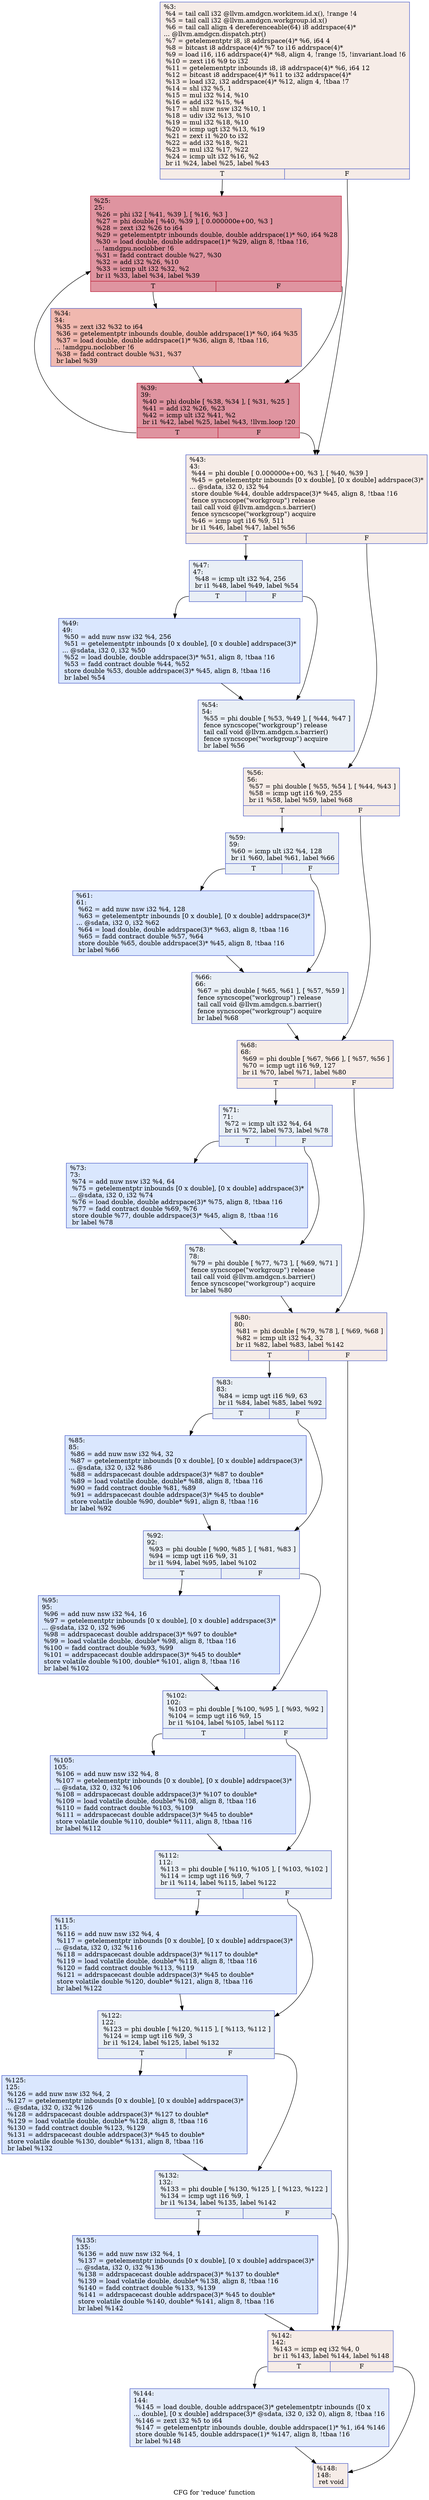 digraph "CFG for 'reduce' function" {
	label="CFG for 'reduce' function";

	Node0x5e71b70 [shape=record,color="#3d50c3ff", style=filled, fillcolor="#ead5c970",label="{%3:\l  %4 = tail call i32 @llvm.amdgcn.workitem.id.x(), !range !4\l  %5 = tail call i32 @llvm.amdgcn.workgroup.id.x()\l  %6 = tail call align 4 dereferenceable(64) i8 addrspace(4)*\l... @llvm.amdgcn.dispatch.ptr()\l  %7 = getelementptr i8, i8 addrspace(4)* %6, i64 4\l  %8 = bitcast i8 addrspace(4)* %7 to i16 addrspace(4)*\l  %9 = load i16, i16 addrspace(4)* %8, align 4, !range !5, !invariant.load !6\l  %10 = zext i16 %9 to i32\l  %11 = getelementptr inbounds i8, i8 addrspace(4)* %6, i64 12\l  %12 = bitcast i8 addrspace(4)* %11 to i32 addrspace(4)*\l  %13 = load i32, i32 addrspace(4)* %12, align 4, !tbaa !7\l  %14 = shl i32 %5, 1\l  %15 = mul i32 %14, %10\l  %16 = add i32 %15, %4\l  %17 = shl nuw nsw i32 %10, 1\l  %18 = udiv i32 %13, %10\l  %19 = mul i32 %18, %10\l  %20 = icmp ugt i32 %13, %19\l  %21 = zext i1 %20 to i32\l  %22 = add i32 %18, %21\l  %23 = mul i32 %17, %22\l  %24 = icmp ult i32 %16, %2\l  br i1 %24, label %25, label %43\l|{<s0>T|<s1>F}}"];
	Node0x5e71b70:s0 -> Node0x5e72910;
	Node0x5e71b70:s1 -> Node0x5e742e0;
	Node0x5e72910 [shape=record,color="#b70d28ff", style=filled, fillcolor="#b70d2870",label="{%25:\l25:                                               \l  %26 = phi i32 [ %41, %39 ], [ %16, %3 ]\l  %27 = phi double [ %40, %39 ], [ 0.000000e+00, %3 ]\l  %28 = zext i32 %26 to i64\l  %29 = getelementptr inbounds double, double addrspace(1)* %0, i64 %28\l  %30 = load double, double addrspace(1)* %29, align 8, !tbaa !16,\l... !amdgpu.noclobber !6\l  %31 = fadd contract double %27, %30\l  %32 = add i32 %26, %10\l  %33 = icmp ult i32 %32, %2\l  br i1 %33, label %34, label %39\l|{<s0>T|<s1>F}}"];
	Node0x5e72910:s0 -> Node0x5e73e50;
	Node0x5e72910:s1 -> Node0x5e74450;
	Node0x5e73e50 [shape=record,color="#3d50c3ff", style=filled, fillcolor="#dc5d4a70",label="{%34:\l34:                                               \l  %35 = zext i32 %32 to i64\l  %36 = getelementptr inbounds double, double addrspace(1)* %0, i64 %35\l  %37 = load double, double addrspace(1)* %36, align 8, !tbaa !16,\l... !amdgpu.noclobber !6\l  %38 = fadd contract double %31, %37\l  br label %39\l}"];
	Node0x5e73e50 -> Node0x5e74450;
	Node0x5e74450 [shape=record,color="#b70d28ff", style=filled, fillcolor="#b70d2870",label="{%39:\l39:                                               \l  %40 = phi double [ %38, %34 ], [ %31, %25 ]\l  %41 = add i32 %26, %23\l  %42 = icmp ult i32 %41, %2\l  br i1 %42, label %25, label %43, !llvm.loop !20\l|{<s0>T|<s1>F}}"];
	Node0x5e74450:s0 -> Node0x5e72910;
	Node0x5e74450:s1 -> Node0x5e742e0;
	Node0x5e742e0 [shape=record,color="#3d50c3ff", style=filled, fillcolor="#ead5c970",label="{%43:\l43:                                               \l  %44 = phi double [ 0.000000e+00, %3 ], [ %40, %39 ]\l  %45 = getelementptr inbounds [0 x double], [0 x double] addrspace(3)*\l... @sdata, i32 0, i32 %4\l  store double %44, double addrspace(3)* %45, align 8, !tbaa !16\l  fence syncscope(\"workgroup\") release\l  tail call void @llvm.amdgcn.s.barrier()\l  fence syncscope(\"workgroup\") acquire\l  %46 = icmp ugt i16 %9, 511\l  br i1 %46, label %47, label %56\l|{<s0>T|<s1>F}}"];
	Node0x5e742e0:s0 -> Node0x5e76ef0;
	Node0x5e742e0:s1 -> Node0x5e76f80;
	Node0x5e76ef0 [shape=record,color="#3d50c3ff", style=filled, fillcolor="#cedaeb70",label="{%47:\l47:                                               \l  %48 = icmp ult i32 %4, 256\l  br i1 %48, label %49, label %54\l|{<s0>T|<s1>F}}"];
	Node0x5e76ef0:s0 -> Node0x5e77180;
	Node0x5e76ef0:s1 -> Node0x5e771d0;
	Node0x5e77180 [shape=record,color="#3d50c3ff", style=filled, fillcolor="#abc8fd70",label="{%49:\l49:                                               \l  %50 = add nuw nsw i32 %4, 256\l  %51 = getelementptr inbounds [0 x double], [0 x double] addrspace(3)*\l... @sdata, i32 0, i32 %50\l  %52 = load double, double addrspace(3)* %51, align 8, !tbaa !16\l  %53 = fadd contract double %44, %52\l  store double %53, double addrspace(3)* %45, align 8, !tbaa !16\l  br label %54\l}"];
	Node0x5e77180 -> Node0x5e771d0;
	Node0x5e771d0 [shape=record,color="#3d50c3ff", style=filled, fillcolor="#cedaeb70",label="{%54:\l54:                                               \l  %55 = phi double [ %53, %49 ], [ %44, %47 ]\l  fence syncscope(\"workgroup\") release\l  tail call void @llvm.amdgcn.s.barrier()\l  fence syncscope(\"workgroup\") acquire\l  br label %56\l}"];
	Node0x5e771d0 -> Node0x5e76f80;
	Node0x5e76f80 [shape=record,color="#3d50c3ff", style=filled, fillcolor="#ead5c970",label="{%56:\l56:                                               \l  %57 = phi double [ %55, %54 ], [ %44, %43 ]\l  %58 = icmp ugt i16 %9, 255\l  br i1 %58, label %59, label %68\l|{<s0>T|<s1>F}}"];
	Node0x5e76f80:s0 -> Node0x5e77a60;
	Node0x5e76f80:s1 -> Node0x5e77ab0;
	Node0x5e77a60 [shape=record,color="#3d50c3ff", style=filled, fillcolor="#cedaeb70",label="{%59:\l59:                                               \l  %60 = icmp ult i32 %4, 128\l  br i1 %60, label %61, label %66\l|{<s0>T|<s1>F}}"];
	Node0x5e77a60:s0 -> Node0x5e77c40;
	Node0x5e77a60:s1 -> Node0x5e77c90;
	Node0x5e77c40 [shape=record,color="#3d50c3ff", style=filled, fillcolor="#abc8fd70",label="{%61:\l61:                                               \l  %62 = add nuw nsw i32 %4, 128\l  %63 = getelementptr inbounds [0 x double], [0 x double] addrspace(3)*\l... @sdata, i32 0, i32 %62\l  %64 = load double, double addrspace(3)* %63, align 8, !tbaa !16\l  %65 = fadd contract double %57, %64\l  store double %65, double addrspace(3)* %45, align 8, !tbaa !16\l  br label %66\l}"];
	Node0x5e77c40 -> Node0x5e77c90;
	Node0x5e77c90 [shape=record,color="#3d50c3ff", style=filled, fillcolor="#cedaeb70",label="{%66:\l66:                                               \l  %67 = phi double [ %65, %61 ], [ %57, %59 ]\l  fence syncscope(\"workgroup\") release\l  tail call void @llvm.amdgcn.s.barrier()\l  fence syncscope(\"workgroup\") acquire\l  br label %68\l}"];
	Node0x5e77c90 -> Node0x5e77ab0;
	Node0x5e77ab0 [shape=record,color="#3d50c3ff", style=filled, fillcolor="#ead5c970",label="{%68:\l68:                                               \l  %69 = phi double [ %67, %66 ], [ %57, %56 ]\l  %70 = icmp ugt i16 %9, 127\l  br i1 %70, label %71, label %80\l|{<s0>T|<s1>F}}"];
	Node0x5e77ab0:s0 -> Node0x5e78750;
	Node0x5e77ab0:s1 -> Node0x5e787a0;
	Node0x5e78750 [shape=record,color="#3d50c3ff", style=filled, fillcolor="#cedaeb70",label="{%71:\l71:                                               \l  %72 = icmp ult i32 %4, 64\l  br i1 %72, label %73, label %78\l|{<s0>T|<s1>F}}"];
	Node0x5e78750:s0 -> Node0x5e78930;
	Node0x5e78750:s1 -> Node0x5e78980;
	Node0x5e78930 [shape=record,color="#3d50c3ff", style=filled, fillcolor="#abc8fd70",label="{%73:\l73:                                               \l  %74 = add nuw nsw i32 %4, 64\l  %75 = getelementptr inbounds [0 x double], [0 x double] addrspace(3)*\l... @sdata, i32 0, i32 %74\l  %76 = load double, double addrspace(3)* %75, align 8, !tbaa !16\l  %77 = fadd contract double %69, %76\l  store double %77, double addrspace(3)* %45, align 8, !tbaa !16\l  br label %78\l}"];
	Node0x5e78930 -> Node0x5e78980;
	Node0x5e78980 [shape=record,color="#3d50c3ff", style=filled, fillcolor="#cedaeb70",label="{%78:\l78:                                               \l  %79 = phi double [ %77, %73 ], [ %69, %71 ]\l  fence syncscope(\"workgroup\") release\l  tail call void @llvm.amdgcn.s.barrier()\l  fence syncscope(\"workgroup\") acquire\l  br label %80\l}"];
	Node0x5e78980 -> Node0x5e787a0;
	Node0x5e787a0 [shape=record,color="#3d50c3ff", style=filled, fillcolor="#ead5c970",label="{%80:\l80:                                               \l  %81 = phi double [ %79, %78 ], [ %69, %68 ]\l  %82 = icmp ult i32 %4, 32\l  br i1 %82, label %83, label %142\l|{<s0>T|<s1>F}}"];
	Node0x5e787a0:s0 -> Node0x5e791d0;
	Node0x5e787a0:s1 -> Node0x5e79220;
	Node0x5e791d0 [shape=record,color="#3d50c3ff", style=filled, fillcolor="#cedaeb70",label="{%83:\l83:                                               \l  %84 = icmp ugt i16 %9, 63\l  br i1 %84, label %85, label %92\l|{<s0>T|<s1>F}}"];
	Node0x5e791d0:s0 -> Node0x5e793e0;
	Node0x5e791d0:s1 -> Node0x5e79430;
	Node0x5e793e0 [shape=record,color="#3d50c3ff", style=filled, fillcolor="#abc8fd70",label="{%85:\l85:                                               \l  %86 = add nuw nsw i32 %4, 32\l  %87 = getelementptr inbounds [0 x double], [0 x double] addrspace(3)*\l... @sdata, i32 0, i32 %86\l  %88 = addrspacecast double addrspace(3)* %87 to double*\l  %89 = load volatile double, double* %88, align 8, !tbaa !16\l  %90 = fadd contract double %81, %89\l  %91 = addrspacecast double addrspace(3)* %45 to double*\l  store volatile double %90, double* %91, align 8, !tbaa !16\l  br label %92\l}"];
	Node0x5e793e0 -> Node0x5e79430;
	Node0x5e79430 [shape=record,color="#3d50c3ff", style=filled, fillcolor="#cedaeb70",label="{%92:\l92:                                               \l  %93 = phi double [ %90, %85 ], [ %81, %83 ]\l  %94 = icmp ugt i16 %9, 31\l  br i1 %94, label %95, label %102\l|{<s0>T|<s1>F}}"];
	Node0x5e79430:s0 -> Node0x5e79ad0;
	Node0x5e79430:s1 -> Node0x5e79b20;
	Node0x5e79ad0 [shape=record,color="#3d50c3ff", style=filled, fillcolor="#abc8fd70",label="{%95:\l95:                                               \l  %96 = add nuw nsw i32 %4, 16\l  %97 = getelementptr inbounds [0 x double], [0 x double] addrspace(3)*\l... @sdata, i32 0, i32 %96\l  %98 = addrspacecast double addrspace(3)* %97 to double*\l  %99 = load volatile double, double* %98, align 8, !tbaa !16\l  %100 = fadd contract double %93, %99\l  %101 = addrspacecast double addrspace(3)* %45 to double*\l  store volatile double %100, double* %101, align 8, !tbaa !16\l  br label %102\l}"];
	Node0x5e79ad0 -> Node0x5e79b20;
	Node0x5e79b20 [shape=record,color="#3d50c3ff", style=filled, fillcolor="#cedaeb70",label="{%102:\l102:                                              \l  %103 = phi double [ %100, %95 ], [ %93, %92 ]\l  %104 = icmp ugt i16 %9, 15\l  br i1 %104, label %105, label %112\l|{<s0>T|<s1>F}}"];
	Node0x5e79b20:s0 -> Node0x5e7a1f0;
	Node0x5e79b20:s1 -> Node0x5e7a240;
	Node0x5e7a1f0 [shape=record,color="#3d50c3ff", style=filled, fillcolor="#abc8fd70",label="{%105:\l105:                                              \l  %106 = add nuw nsw i32 %4, 8\l  %107 = getelementptr inbounds [0 x double], [0 x double] addrspace(3)*\l... @sdata, i32 0, i32 %106\l  %108 = addrspacecast double addrspace(3)* %107 to double*\l  %109 = load volatile double, double* %108, align 8, !tbaa !16\l  %110 = fadd contract double %103, %109\l  %111 = addrspacecast double addrspace(3)* %45 to double*\l  store volatile double %110, double* %111, align 8, !tbaa !16\l  br label %112\l}"];
	Node0x5e7a1f0 -> Node0x5e7a240;
	Node0x5e7a240 [shape=record,color="#3d50c3ff", style=filled, fillcolor="#cedaeb70",label="{%112:\l112:                                              \l  %113 = phi double [ %110, %105 ], [ %103, %102 ]\l  %114 = icmp ugt i16 %9, 7\l  br i1 %114, label %115, label %122\l|{<s0>T|<s1>F}}"];
	Node0x5e7a240:s0 -> Node0x5e7a910;
	Node0x5e7a240:s1 -> Node0x5e7a960;
	Node0x5e7a910 [shape=record,color="#3d50c3ff", style=filled, fillcolor="#abc8fd70",label="{%115:\l115:                                              \l  %116 = add nuw nsw i32 %4, 4\l  %117 = getelementptr inbounds [0 x double], [0 x double] addrspace(3)*\l... @sdata, i32 0, i32 %116\l  %118 = addrspacecast double addrspace(3)* %117 to double*\l  %119 = load volatile double, double* %118, align 8, !tbaa !16\l  %120 = fadd contract double %113, %119\l  %121 = addrspacecast double addrspace(3)* %45 to double*\l  store volatile double %120, double* %121, align 8, !tbaa !16\l  br label %122\l}"];
	Node0x5e7a910 -> Node0x5e7a960;
	Node0x5e7a960 [shape=record,color="#3d50c3ff", style=filled, fillcolor="#cedaeb70",label="{%122:\l122:                                              \l  %123 = phi double [ %120, %115 ], [ %113, %112 ]\l  %124 = icmp ugt i16 %9, 3\l  br i1 %124, label %125, label %132\l|{<s0>T|<s1>F}}"];
	Node0x5e7a960:s0 -> Node0x5e7b030;
	Node0x5e7a960:s1 -> Node0x5e7b080;
	Node0x5e7b030 [shape=record,color="#3d50c3ff", style=filled, fillcolor="#abc8fd70",label="{%125:\l125:                                              \l  %126 = add nuw nsw i32 %4, 2\l  %127 = getelementptr inbounds [0 x double], [0 x double] addrspace(3)*\l... @sdata, i32 0, i32 %126\l  %128 = addrspacecast double addrspace(3)* %127 to double*\l  %129 = load volatile double, double* %128, align 8, !tbaa !16\l  %130 = fadd contract double %123, %129\l  %131 = addrspacecast double addrspace(3)* %45 to double*\l  store volatile double %130, double* %131, align 8, !tbaa !16\l  br label %132\l}"];
	Node0x5e7b030 -> Node0x5e7b080;
	Node0x5e7b080 [shape=record,color="#3d50c3ff", style=filled, fillcolor="#cedaeb70",label="{%132:\l132:                                              \l  %133 = phi double [ %130, %125 ], [ %123, %122 ]\l  %134 = icmp ugt i16 %9, 1\l  br i1 %134, label %135, label %142\l|{<s0>T|<s1>F}}"];
	Node0x5e7b080:s0 -> Node0x5e78370;
	Node0x5e7b080:s1 -> Node0x5e79220;
	Node0x5e78370 [shape=record,color="#3d50c3ff", style=filled, fillcolor="#abc8fd70",label="{%135:\l135:                                              \l  %136 = add nuw nsw i32 %4, 1\l  %137 = getelementptr inbounds [0 x double], [0 x double] addrspace(3)*\l... @sdata, i32 0, i32 %136\l  %138 = addrspacecast double addrspace(3)* %137 to double*\l  %139 = load volatile double, double* %138, align 8, !tbaa !16\l  %140 = fadd contract double %133, %139\l  %141 = addrspacecast double addrspace(3)* %45 to double*\l  store volatile double %140, double* %141, align 8, !tbaa !16\l  br label %142\l}"];
	Node0x5e78370 -> Node0x5e79220;
	Node0x5e79220 [shape=record,color="#3d50c3ff", style=filled, fillcolor="#ead5c970",label="{%142:\l142:                                              \l  %143 = icmp eq i32 %4, 0\l  br i1 %143, label %144, label %148\l|{<s0>T|<s1>F}}"];
	Node0x5e79220:s0 -> Node0x5e7c150;
	Node0x5e79220:s1 -> Node0x5e7c1a0;
	Node0x5e7c150 [shape=record,color="#3d50c3ff", style=filled, fillcolor="#bfd3f670",label="{%144:\l144:                                              \l  %145 = load double, double addrspace(3)* getelementptr inbounds ([0 x\l... double], [0 x double] addrspace(3)* @sdata, i32 0, i32 0), align 8, !tbaa !16\l  %146 = zext i32 %5 to i64\l  %147 = getelementptr inbounds double, double addrspace(1)* %1, i64 %146\l  store double %145, double addrspace(1)* %147, align 8, !tbaa !16\l  br label %148\l}"];
	Node0x5e7c150 -> Node0x5e7c1a0;
	Node0x5e7c1a0 [shape=record,color="#3d50c3ff", style=filled, fillcolor="#ead5c970",label="{%148:\l148:                                              \l  ret void\l}"];
}
